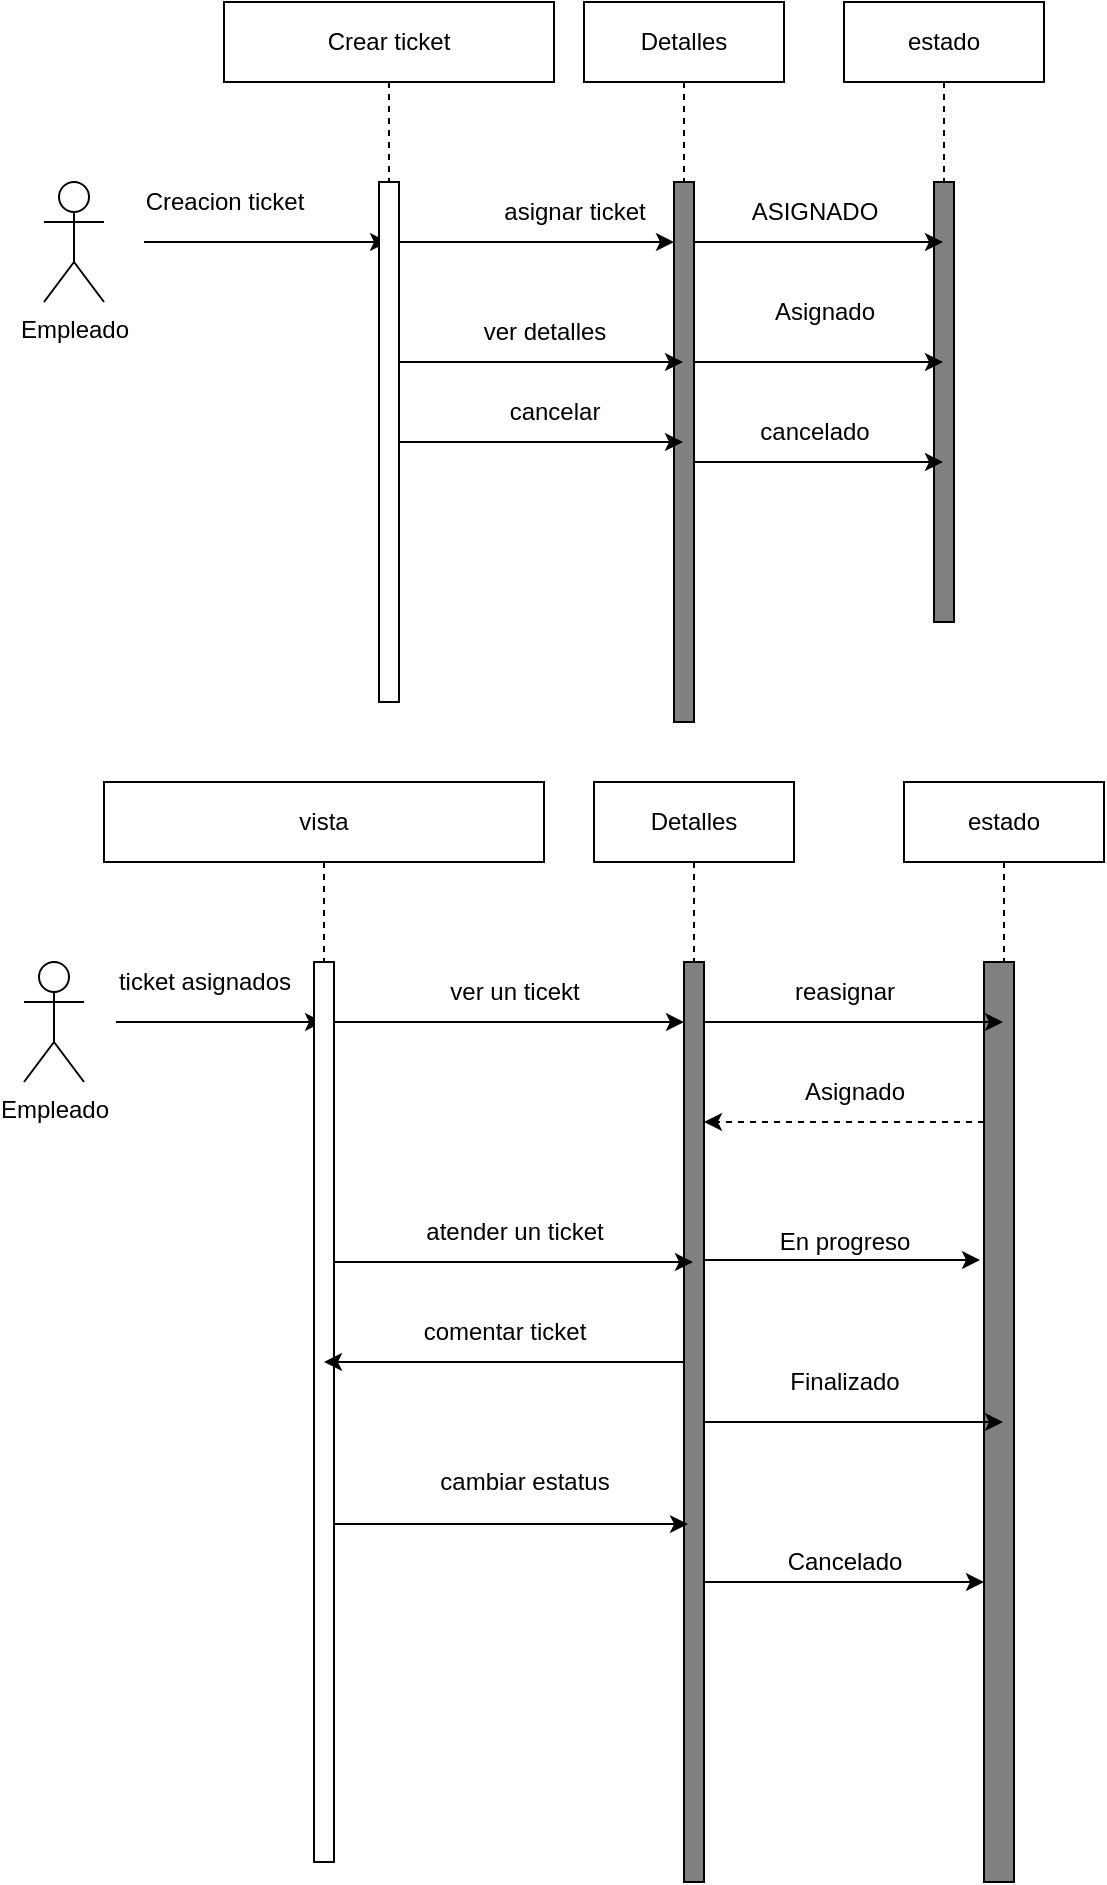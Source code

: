 <mxfile>
    <diagram id="hhp6x4gHEjJqSXopoNJa" name="Page-1">
        <mxGraphModel dx="1042" dy="787" grid="1" gridSize="10" guides="1" tooltips="1" connect="1" arrows="1" fold="1" page="1" pageScale="1" pageWidth="850" pageHeight="1100" math="0" shadow="0">
            <root>
                <mxCell id="0"/>
                <mxCell id="1" parent="0"/>
                <mxCell id="21" style="edgeStyle=none;html=1;exitX=0.1;exitY=1.167;exitDx=0;exitDy=0;exitPerimeter=0;" edge="1" parent="1" source="22" target="18">
                    <mxGeometry relative="1" as="geometry"/>
                </mxCell>
                <mxCell id="13" value="Empleado" style="shape=umlActor;verticalLabelPosition=bottom;verticalAlign=top;html=1;outlineConnect=0;" parent="1" vertex="1">
                    <mxGeometry x="100" y="150" width="30" height="60" as="geometry"/>
                </mxCell>
                <mxCell id="16" value="Detalles" style="shape=umlLifeline;perimeter=lifelinePerimeter;whiteSpace=wrap;html=1;container=1;collapsible=0;recursiveResize=0;outlineConnect=0;" parent="1" vertex="1">
                    <mxGeometry x="370" y="60" width="100" height="360" as="geometry"/>
                </mxCell>
                <mxCell id="17" value="" style="html=1;points=[];perimeter=orthogonalPerimeter;fillColor=#808080;" parent="16" vertex="1">
                    <mxGeometry x="45" y="90" width="10" height="270" as="geometry"/>
                </mxCell>
                <mxCell id="24" value="asignar ticket" style="text;html=1;align=center;verticalAlign=middle;resizable=0;points=[];autosize=1;strokeColor=none;fillColor=none;" vertex="1" parent="16">
                    <mxGeometry x="-50" y="90" width="90" height="30" as="geometry"/>
                </mxCell>
                <mxCell id="18" value="Crear ticket" style="shape=umlLifeline;perimeter=lifelinePerimeter;whiteSpace=wrap;html=1;container=1;collapsible=0;recursiveResize=0;outlineConnect=0;" parent="1" vertex="1">
                    <mxGeometry x="190" y="60" width="165" height="350" as="geometry"/>
                </mxCell>
                <mxCell id="19" value="" style="html=1;points=[];perimeter=orthogonalPerimeter;" parent="18" vertex="1">
                    <mxGeometry x="77.5" y="90" width="10" height="260" as="geometry"/>
                </mxCell>
                <mxCell id="68" value="cancelar" style="text;html=1;align=center;verticalAlign=middle;resizable=0;points=[];autosize=1;strokeColor=none;fillColor=none;" vertex="1" parent="18">
                    <mxGeometry x="130" y="190" width="70" height="30" as="geometry"/>
                </mxCell>
                <mxCell id="20" style="edgeStyle=none;html=1;" parent="1" source="19" target="17" edge="1">
                    <mxGeometry relative="1" as="geometry">
                        <Array as="points">
                            <mxPoint x="320" y="180"/>
                        </Array>
                    </mxGeometry>
                </mxCell>
                <mxCell id="22" value="Creacion ticket" style="text;html=1;align=center;verticalAlign=middle;resizable=0;points=[];autosize=1;strokeColor=none;fillColor=none;" vertex="1" parent="1">
                    <mxGeometry x="140" y="145" width="100" height="30" as="geometry"/>
                </mxCell>
                <mxCell id="25" value="estado" style="shape=umlLifeline;perimeter=lifelinePerimeter;whiteSpace=wrap;html=1;container=1;collapsible=0;recursiveResize=0;outlineConnect=0;" vertex="1" parent="1">
                    <mxGeometry x="500" y="60" width="100" height="310" as="geometry"/>
                </mxCell>
                <mxCell id="26" value="" style="html=1;points=[];perimeter=orthogonalPerimeter;fillColor=#808080;" vertex="1" parent="25">
                    <mxGeometry x="45" y="90" width="10" height="220" as="geometry"/>
                </mxCell>
                <mxCell id="28" value="ASIGNADO" style="text;html=1;align=center;verticalAlign=middle;resizable=0;points=[];autosize=1;strokeColor=none;fillColor=none;" vertex="1" parent="25">
                    <mxGeometry x="-60" y="90" width="90" height="30" as="geometry"/>
                </mxCell>
                <mxCell id="27" style="edgeStyle=none;html=1;" edge="1" parent="1" source="17" target="25">
                    <mxGeometry relative="1" as="geometry">
                        <Array as="points">
                            <mxPoint x="480" y="180"/>
                        </Array>
                    </mxGeometry>
                </mxCell>
                <mxCell id="32" style="edgeStyle=none;html=1;" edge="1" parent="1" source="19" target="16">
                    <mxGeometry relative="1" as="geometry">
                        <Array as="points">
                            <mxPoint x="360" y="240"/>
                        </Array>
                    </mxGeometry>
                </mxCell>
                <mxCell id="33" style="edgeStyle=none;html=1;" edge="1" parent="1" source="17" target="25">
                    <mxGeometry relative="1" as="geometry">
                        <mxPoint x="510" y="240" as="targetPoint"/>
                        <Array as="points">
                            <mxPoint x="510" y="240"/>
                        </Array>
                    </mxGeometry>
                </mxCell>
                <mxCell id="34" value="Asignado" style="text;html=1;align=center;verticalAlign=middle;resizable=0;points=[];autosize=1;strokeColor=none;fillColor=none;" vertex="1" parent="1">
                    <mxGeometry x="455" y="200" width="70" height="30" as="geometry"/>
                </mxCell>
                <mxCell id="35" style="edgeStyle=none;html=1;exitX=0.1;exitY=1.167;exitDx=0;exitDy=0;exitPerimeter=0;" edge="1" parent="1" source="44" target="40">
                    <mxGeometry relative="1" as="geometry"/>
                </mxCell>
                <mxCell id="36" value="Empleado" style="shape=umlActor;verticalLabelPosition=bottom;verticalAlign=top;html=1;outlineConnect=0;" vertex="1" parent="1">
                    <mxGeometry x="90" y="540" width="30" height="60" as="geometry"/>
                </mxCell>
                <mxCell id="37" value="Detalles" style="shape=umlLifeline;perimeter=lifelinePerimeter;whiteSpace=wrap;html=1;container=1;collapsible=0;recursiveResize=0;outlineConnect=0;" vertex="1" parent="1">
                    <mxGeometry x="375" y="450" width="100" height="550" as="geometry"/>
                </mxCell>
                <mxCell id="38" value="" style="html=1;points=[];perimeter=orthogonalPerimeter;fillColor=#808080;" vertex="1" parent="37">
                    <mxGeometry x="45" y="90" width="10" height="460" as="geometry"/>
                </mxCell>
                <mxCell id="52" style="edgeStyle=none;html=1;" edge="1" parent="1" source="40" target="37">
                    <mxGeometry relative="1" as="geometry">
                        <Array as="points">
                            <mxPoint x="330" y="690"/>
                        </Array>
                    </mxGeometry>
                </mxCell>
                <mxCell id="40" value="vista" style="shape=umlLifeline;perimeter=lifelinePerimeter;whiteSpace=wrap;html=1;container=1;collapsible=0;recursiveResize=0;outlineConnect=0;" vertex="1" parent="1">
                    <mxGeometry x="130" y="450" width="220" height="540" as="geometry"/>
                </mxCell>
                <mxCell id="41" value="" style="html=1;points=[];perimeter=orthogonalPerimeter;" vertex="1" parent="40">
                    <mxGeometry x="105" y="90" width="10" height="450" as="geometry"/>
                </mxCell>
                <mxCell id="42" value="atender un ticket" style="text;html=1;align=center;verticalAlign=middle;resizable=0;points=[];autosize=1;strokeColor=none;fillColor=none;" vertex="1" parent="40">
                    <mxGeometry x="150" y="210" width="110" height="30" as="geometry"/>
                </mxCell>
                <mxCell id="39" value="ver un ticekt" style="text;html=1;align=center;verticalAlign=middle;resizable=0;points=[];autosize=1;strokeColor=none;fillColor=none;" vertex="1" parent="40">
                    <mxGeometry x="160" y="90" width="90" height="30" as="geometry"/>
                </mxCell>
                <mxCell id="43" style="edgeStyle=none;html=1;" edge="1" parent="1" source="41" target="38">
                    <mxGeometry relative="1" as="geometry">
                        <Array as="points">
                            <mxPoint x="310" y="570"/>
                        </Array>
                    </mxGeometry>
                </mxCell>
                <mxCell id="44" value="ticket asignados" style="text;html=1;align=center;verticalAlign=middle;resizable=0;points=[];autosize=1;strokeColor=none;fillColor=none;" vertex="1" parent="1">
                    <mxGeometry x="125" y="535" width="110" height="30" as="geometry"/>
                </mxCell>
                <mxCell id="45" value="estado" style="shape=umlLifeline;perimeter=lifelinePerimeter;whiteSpace=wrap;html=1;container=1;collapsible=0;recursiveResize=0;outlineConnect=0;" vertex="1" parent="1">
                    <mxGeometry x="530" y="450" width="100" height="550" as="geometry"/>
                </mxCell>
                <mxCell id="46" value="" style="html=1;points=[];perimeter=orthogonalPerimeter;fillColor=#808080;" vertex="1" parent="45">
                    <mxGeometry x="40" y="90" width="15" height="460" as="geometry"/>
                </mxCell>
                <mxCell id="47" style="edgeStyle=none;html=1;" edge="1" parent="1" source="38" target="45">
                    <mxGeometry relative="1" as="geometry">
                        <Array as="points">
                            <mxPoint x="470" y="570"/>
                        </Array>
                    </mxGeometry>
                </mxCell>
                <mxCell id="54" style="edgeStyle=none;html=1;dashed=1;" edge="1" parent="1" source="46" target="38">
                    <mxGeometry relative="1" as="geometry">
                        <Array as="points">
                            <mxPoint x="510" y="620"/>
                        </Array>
                    </mxGeometry>
                </mxCell>
                <mxCell id="55" value="reasignar" style="text;html=1;align=center;verticalAlign=middle;resizable=0;points=[];autosize=1;strokeColor=none;fillColor=none;" vertex="1" parent="1">
                    <mxGeometry x="465" y="540" width="70" height="30" as="geometry"/>
                </mxCell>
                <mxCell id="56" style="edgeStyle=none;html=1;entryX=-0.133;entryY=0.324;entryDx=0;entryDy=0;entryPerimeter=0;" edge="1" parent="1" source="38" target="46">
                    <mxGeometry relative="1" as="geometry"/>
                </mxCell>
                <mxCell id="57" value="En progreso" style="text;html=1;align=center;verticalAlign=middle;resizable=0;points=[];autosize=1;strokeColor=none;fillColor=none;" vertex="1" parent="1">
                    <mxGeometry x="455" y="665" width="90" height="30" as="geometry"/>
                </mxCell>
                <mxCell id="58" style="edgeStyle=none;html=1;" edge="1" parent="1" source="38" target="40">
                    <mxGeometry relative="1" as="geometry">
                        <Array as="points">
                            <mxPoint x="380" y="740"/>
                        </Array>
                    </mxGeometry>
                </mxCell>
                <mxCell id="59" value="comentar ticket" style="text;html=1;align=center;verticalAlign=middle;resizable=0;points=[];autosize=1;strokeColor=none;fillColor=none;" vertex="1" parent="1">
                    <mxGeometry x="280" y="710" width="100" height="30" as="geometry"/>
                </mxCell>
                <mxCell id="61" style="edgeStyle=none;html=1;" edge="1" parent="1" source="38" target="45">
                    <mxGeometry relative="1" as="geometry"/>
                </mxCell>
                <mxCell id="62" value="Finalizado" style="text;html=1;align=center;verticalAlign=middle;resizable=0;points=[];autosize=1;strokeColor=none;fillColor=none;" vertex="1" parent="1">
                    <mxGeometry x="460" y="735" width="80" height="30" as="geometry"/>
                </mxCell>
                <mxCell id="63" style="edgeStyle=none;html=1;" edge="1" parent="1" source="38" target="46">
                    <mxGeometry relative="1" as="geometry">
                        <Array as="points">
                            <mxPoint x="510" y="850"/>
                        </Array>
                    </mxGeometry>
                </mxCell>
                <mxCell id="64" value="Cancelado" style="text;html=1;align=center;verticalAlign=middle;resizable=0;points=[];autosize=1;strokeColor=none;fillColor=none;" vertex="1" parent="1">
                    <mxGeometry x="460" y="825" width="80" height="30" as="geometry"/>
                </mxCell>
                <mxCell id="51" value="Asignado" style="text;html=1;align=center;verticalAlign=middle;resizable=0;points=[];autosize=1;strokeColor=none;fillColor=none;" vertex="1" parent="1">
                    <mxGeometry x="470" y="590" width="70" height="30" as="geometry"/>
                </mxCell>
                <mxCell id="65" style="edgeStyle=none;html=1;entryX=0.2;entryY=0.611;entryDx=0;entryDy=0;entryPerimeter=0;" edge="1" parent="1" source="41" target="38">
                    <mxGeometry relative="1" as="geometry"/>
                </mxCell>
                <mxCell id="66" value="cambiar estatus" style="text;html=1;align=center;verticalAlign=middle;resizable=0;points=[];autosize=1;strokeColor=none;fillColor=none;" vertex="1" parent="1">
                    <mxGeometry x="285" y="785" width="110" height="30" as="geometry"/>
                </mxCell>
                <mxCell id="31" value="ver detalles" style="text;html=1;align=center;verticalAlign=middle;resizable=0;points=[];autosize=1;strokeColor=none;fillColor=none;" vertex="1" parent="1">
                    <mxGeometry x="310" y="210" width="80" height="30" as="geometry"/>
                </mxCell>
                <mxCell id="70" style="edgeStyle=none;html=1;" edge="1" parent="1" source="19" target="16">
                    <mxGeometry relative="1" as="geometry"/>
                </mxCell>
                <mxCell id="71" style="edgeStyle=none;html=1;" edge="1" parent="1" source="17" target="25">
                    <mxGeometry relative="1" as="geometry">
                        <Array as="points">
                            <mxPoint x="480" y="290"/>
                        </Array>
                    </mxGeometry>
                </mxCell>
                <mxCell id="72" value="cancelado" style="text;html=1;align=center;verticalAlign=middle;resizable=0;points=[];autosize=1;strokeColor=none;fillColor=none;" vertex="1" parent="1">
                    <mxGeometry x="445" y="260" width="80" height="30" as="geometry"/>
                </mxCell>
            </root>
        </mxGraphModel>
    </diagram>
</mxfile>